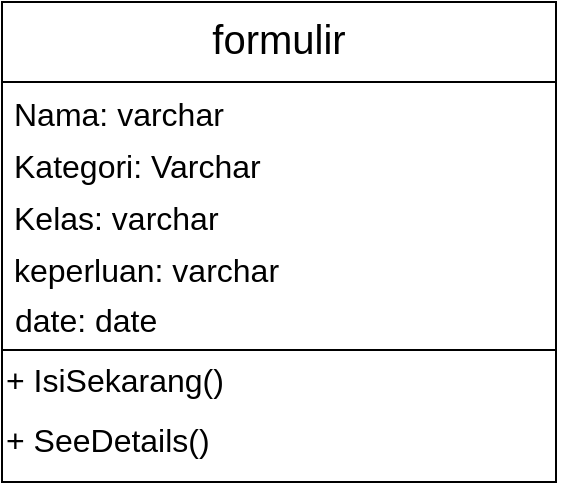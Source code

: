 <mxfile version="22.0.8" type="github">
  <diagram id="C5RBs43oDa-KdzZeNtuy" name="Page-1">
    <mxGraphModel dx="1259" dy="702" grid="1" gridSize="10" guides="1" tooltips="1" connect="1" arrows="1" fold="1" page="1" pageScale="1" pageWidth="827" pageHeight="1169" math="0" shadow="0">
      <root>
        <mxCell id="WIyWlLk6GJQsqaUBKTNV-0" />
        <mxCell id="WIyWlLk6GJQsqaUBKTNV-1" parent="WIyWlLk6GJQsqaUBKTNV-0" />
        <mxCell id="zkfFHV4jXpPFQw0GAbJ--17" value="formulir" style="swimlane;fontStyle=0;align=center;verticalAlign=top;childLayout=stackLayout;horizontal=1;startSize=40;horizontalStack=0;resizeParent=1;resizeLast=0;collapsible=1;marginBottom=0;rounded=0;shadow=0;strokeWidth=1;labelBackgroundColor=default;fontSize=20;" parent="WIyWlLk6GJQsqaUBKTNV-1" vertex="1">
          <mxGeometry x="250" y="210" width="277" height="240" as="geometry">
            <mxRectangle x="550" y="140" width="160" height="26" as="alternateBounds" />
          </mxGeometry>
        </mxCell>
        <mxCell id="zkfFHV4jXpPFQw0GAbJ--18" value="Nama: varchar" style="text;align=left;verticalAlign=top;spacingLeft=4;spacingRight=4;overflow=hidden;rotatable=0;points=[[0,0.5],[1,0.5]];portConstraint=eastwest;fontSize=16;" parent="zkfFHV4jXpPFQw0GAbJ--17" vertex="1">
          <mxGeometry y="40" width="277" height="26" as="geometry" />
        </mxCell>
        <mxCell id="zkfFHV4jXpPFQw0GAbJ--19" value="Kategori: Varchar" style="text;align=left;verticalAlign=top;spacingLeft=4;spacingRight=4;overflow=hidden;rotatable=0;points=[[0,0.5],[1,0.5]];portConstraint=eastwest;rounded=0;shadow=0;html=0;fontSize=16;" parent="zkfFHV4jXpPFQw0GAbJ--17" vertex="1">
          <mxGeometry y="66" width="277" height="26" as="geometry" />
        </mxCell>
        <mxCell id="zkfFHV4jXpPFQw0GAbJ--20" value="Kelas: varchar" style="text;align=left;verticalAlign=top;spacingLeft=4;spacingRight=4;overflow=hidden;rotatable=0;points=[[0,0.5],[1,0.5]];portConstraint=eastwest;rounded=0;shadow=0;html=0;fontSize=16;" parent="zkfFHV4jXpPFQw0GAbJ--17" vertex="1">
          <mxGeometry y="92" width="277" height="26" as="geometry" />
        </mxCell>
        <mxCell id="zkfFHV4jXpPFQw0GAbJ--21" value="keperluan: varchar" style="text;align=left;verticalAlign=top;spacingLeft=4;spacingRight=4;overflow=hidden;rotatable=0;points=[[0,0.5],[1,0.5]];portConstraint=eastwest;rounded=0;shadow=0;html=0;fontSize=16;" parent="zkfFHV4jXpPFQw0GAbJ--17" vertex="1">
          <mxGeometry y="118" width="277" height="26" as="geometry" />
        </mxCell>
        <mxCell id="elc4uHN-vaqb4y4qqVZ4-1" value="&amp;nbsp;date: date" style="text;html=1;strokeColor=none;fillColor=none;align=left;verticalAlign=middle;whiteSpace=wrap;rounded=0;fontSize=16;" vertex="1" parent="zkfFHV4jXpPFQw0GAbJ--17">
          <mxGeometry y="144" width="277" height="30" as="geometry" />
        </mxCell>
        <mxCell id="elc4uHN-vaqb4y4qqVZ4-6" value="" style="endArrow=none;html=1;rounded=0;exitX=0;exitY=0.75;exitDx=0;exitDy=0;entryX=1;entryY=0.75;entryDx=0;entryDy=0;" edge="1" parent="zkfFHV4jXpPFQw0GAbJ--17">
          <mxGeometry width="50" height="50" relative="1" as="geometry">
            <mxPoint y="174" as="sourcePoint" />
            <mxPoint x="277" y="174" as="targetPoint" />
          </mxGeometry>
        </mxCell>
        <mxCell id="elc4uHN-vaqb4y4qqVZ4-11" value="+ IsiSekarang()" style="text;html=1;strokeColor=none;fillColor=none;align=left;verticalAlign=middle;whiteSpace=wrap;rounded=0;fontSize=16;" vertex="1" parent="zkfFHV4jXpPFQw0GAbJ--17">
          <mxGeometry y="174" width="277" height="30" as="geometry" />
        </mxCell>
        <mxCell id="elc4uHN-vaqb4y4qqVZ4-12" value="+ SeeDetails()" style="text;html=1;strokeColor=none;fillColor=none;align=left;verticalAlign=middle;whiteSpace=wrap;rounded=0;fontSize=16;" vertex="1" parent="zkfFHV4jXpPFQw0GAbJ--17">
          <mxGeometry y="204" width="277" height="30" as="geometry" />
        </mxCell>
      </root>
    </mxGraphModel>
  </diagram>
</mxfile>
